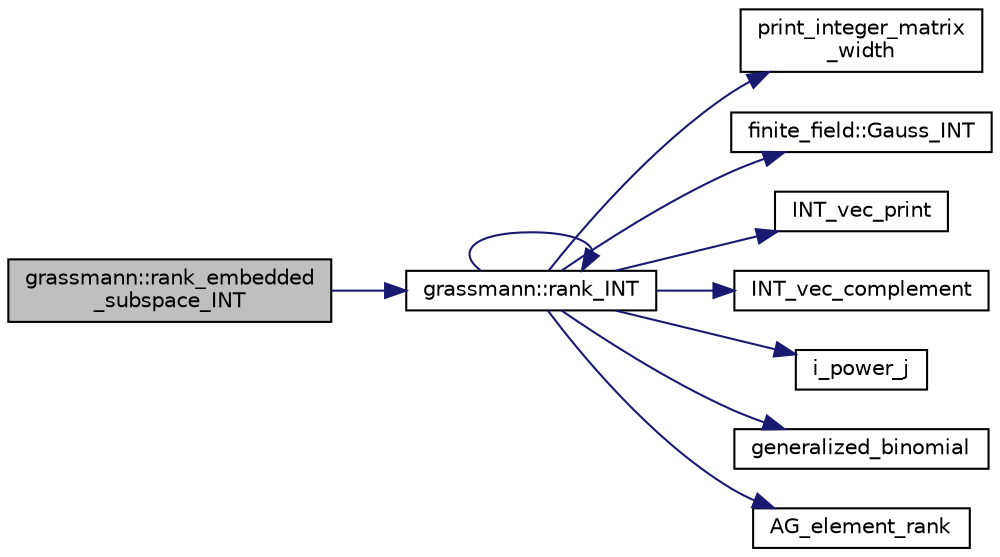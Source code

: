 digraph "grassmann::rank_embedded_subspace_INT"
{
  edge [fontname="Helvetica",fontsize="10",labelfontname="Helvetica",labelfontsize="10"];
  node [fontname="Helvetica",fontsize="10",shape=record];
  rankdir="LR";
  Node590 [label="grassmann::rank_embedded\l_subspace_INT",height=0.2,width=0.4,color="black", fillcolor="grey75", style="filled", fontcolor="black"];
  Node590 -> Node591 [color="midnightblue",fontsize="10",style="solid",fontname="Helvetica"];
  Node591 [label="grassmann::rank_INT",height=0.2,width=0.4,color="black", fillcolor="white", style="filled",URL="$df/d02/classgrassmann.html#a1fa95ce7ecebd48b04c7a0dc75491184"];
  Node591 -> Node592 [color="midnightblue",fontsize="10",style="solid",fontname="Helvetica"];
  Node592 [label="print_integer_matrix\l_width",height=0.2,width=0.4,color="black", fillcolor="white", style="filled",URL="$d5/db4/io__and__os_8h.html#aa78f3e73fc2179251bd15adbcc31573f"];
  Node591 -> Node593 [color="midnightblue",fontsize="10",style="solid",fontname="Helvetica"];
  Node593 [label="finite_field::Gauss_INT",height=0.2,width=0.4,color="black", fillcolor="white", style="filled",URL="$df/d5a/classfinite__field.html#adb676d2e80341b53751326e3a58beb11"];
  Node591 -> Node594 [color="midnightblue",fontsize="10",style="solid",fontname="Helvetica"];
  Node594 [label="INT_vec_print",height=0.2,width=0.4,color="black", fillcolor="white", style="filled",URL="$df/dbf/sajeeb_8_c.html#a79a5901af0b47dd0d694109543c027fe"];
  Node591 -> Node595 [color="midnightblue",fontsize="10",style="solid",fontname="Helvetica"];
  Node595 [label="INT_vec_complement",height=0.2,width=0.4,color="black", fillcolor="white", style="filled",URL="$d5/db4/io__and__os_8h.html#a2a0a724647575fcd3090c763985eb81a"];
  Node591 -> Node596 [color="midnightblue",fontsize="10",style="solid",fontname="Helvetica"];
  Node596 [label="i_power_j",height=0.2,width=0.4,color="black", fillcolor="white", style="filled",URL="$de/dc5/algebra__and__number__theory_8h.html#a39b321523e8957d701618bb5cac542b5"];
  Node591 -> Node597 [color="midnightblue",fontsize="10",style="solid",fontname="Helvetica"];
  Node597 [label="generalized_binomial",height=0.2,width=0.4,color="black", fillcolor="white", style="filled",URL="$d2/d7c/combinatorics_8_c.html#a24762dc22e45175d18ec1ec1d2556ae8"];
  Node591 -> Node591 [color="midnightblue",fontsize="10",style="solid",fontname="Helvetica"];
  Node591 -> Node598 [color="midnightblue",fontsize="10",style="solid",fontname="Helvetica"];
  Node598 [label="AG_element_rank",height=0.2,width=0.4,color="black", fillcolor="white", style="filled",URL="$d4/d67/geometry_8h.html#ab2ac908d07dd8038fd996e26bdc75c17"];
}
